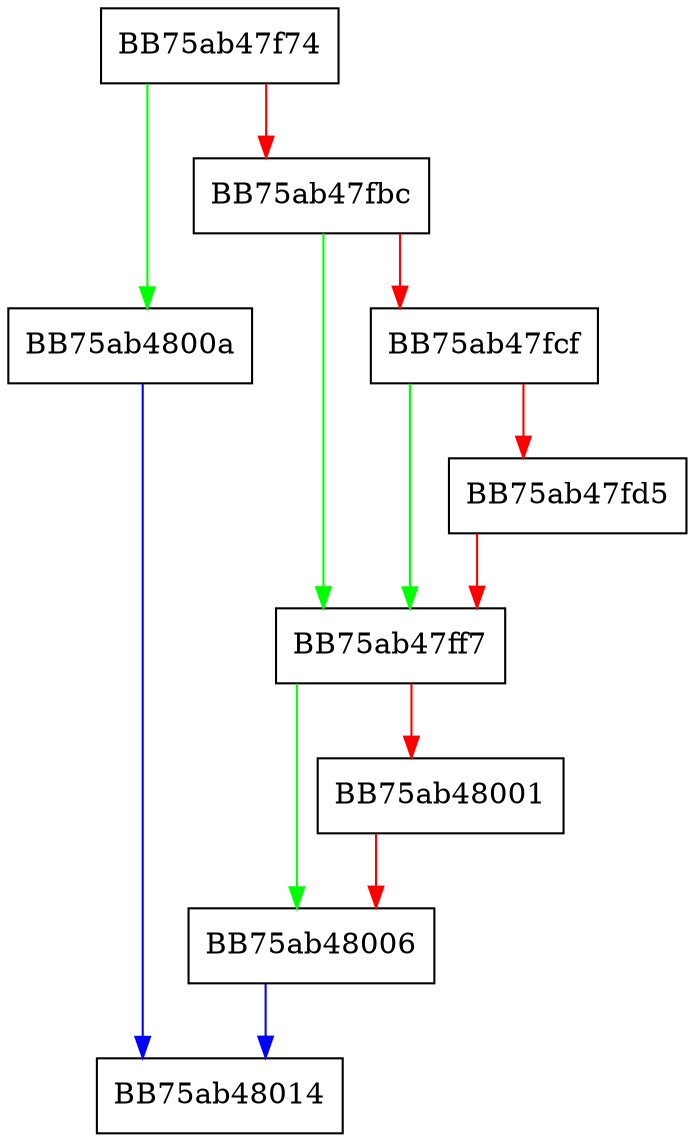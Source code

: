 digraph CreateTokenizedPath {
  node [shape="box"];
  graph [splines=ortho];
  BB75ab47f74 -> BB75ab4800a [color="green"];
  BB75ab47f74 -> BB75ab47fbc [color="red"];
  BB75ab47fbc -> BB75ab47ff7 [color="green"];
  BB75ab47fbc -> BB75ab47fcf [color="red"];
  BB75ab47fcf -> BB75ab47ff7 [color="green"];
  BB75ab47fcf -> BB75ab47fd5 [color="red"];
  BB75ab47fd5 -> BB75ab47ff7 [color="red"];
  BB75ab47ff7 -> BB75ab48006 [color="green"];
  BB75ab47ff7 -> BB75ab48001 [color="red"];
  BB75ab48001 -> BB75ab48006 [color="red"];
  BB75ab48006 -> BB75ab48014 [color="blue"];
  BB75ab4800a -> BB75ab48014 [color="blue"];
}